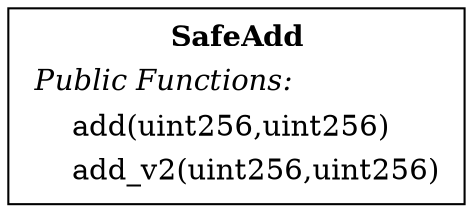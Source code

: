 digraph "" {
SafeAdd[shape="box"label=< <TABLE border="0"><TR><TD align="center"><B>SafeAdd</B></TD></TR><TR><TD align="left"><I>Public Functions:</I></TD></TR><TR><TD align="left">    add(uint256,uint256)</TD></TR><TR><TD align="left">    add_v2(uint256,uint256)</TD></TR></TABLE> >];

}